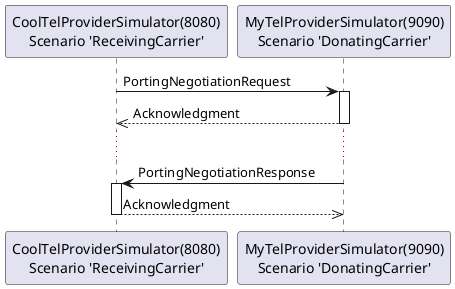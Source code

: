 @startuml

participant "CoolTelProviderSimulator(8080)\nScenario 'ReceivingCarrier'" as ReceivingCarrier
participant "MyTelProviderSimulator(9090)\nScenario 'DonatingCarrier'" as DonatingCarrier


ReceivingCarrier -> DonatingCarrier : PortingNegotiationRequest
activate DonatingCarrier
DonatingCarrier -->> ReceivingCarrier : Acknowledgment
deactivate DonatingCarrier

...

DonatingCarrier -> ReceivingCarrier : PortingNegotiationResponse
activate ReceivingCarrier
ReceivingCarrier -->> DonatingCarrier : Acknowledgment
deactivate ReceivingCarrier

@enduml
